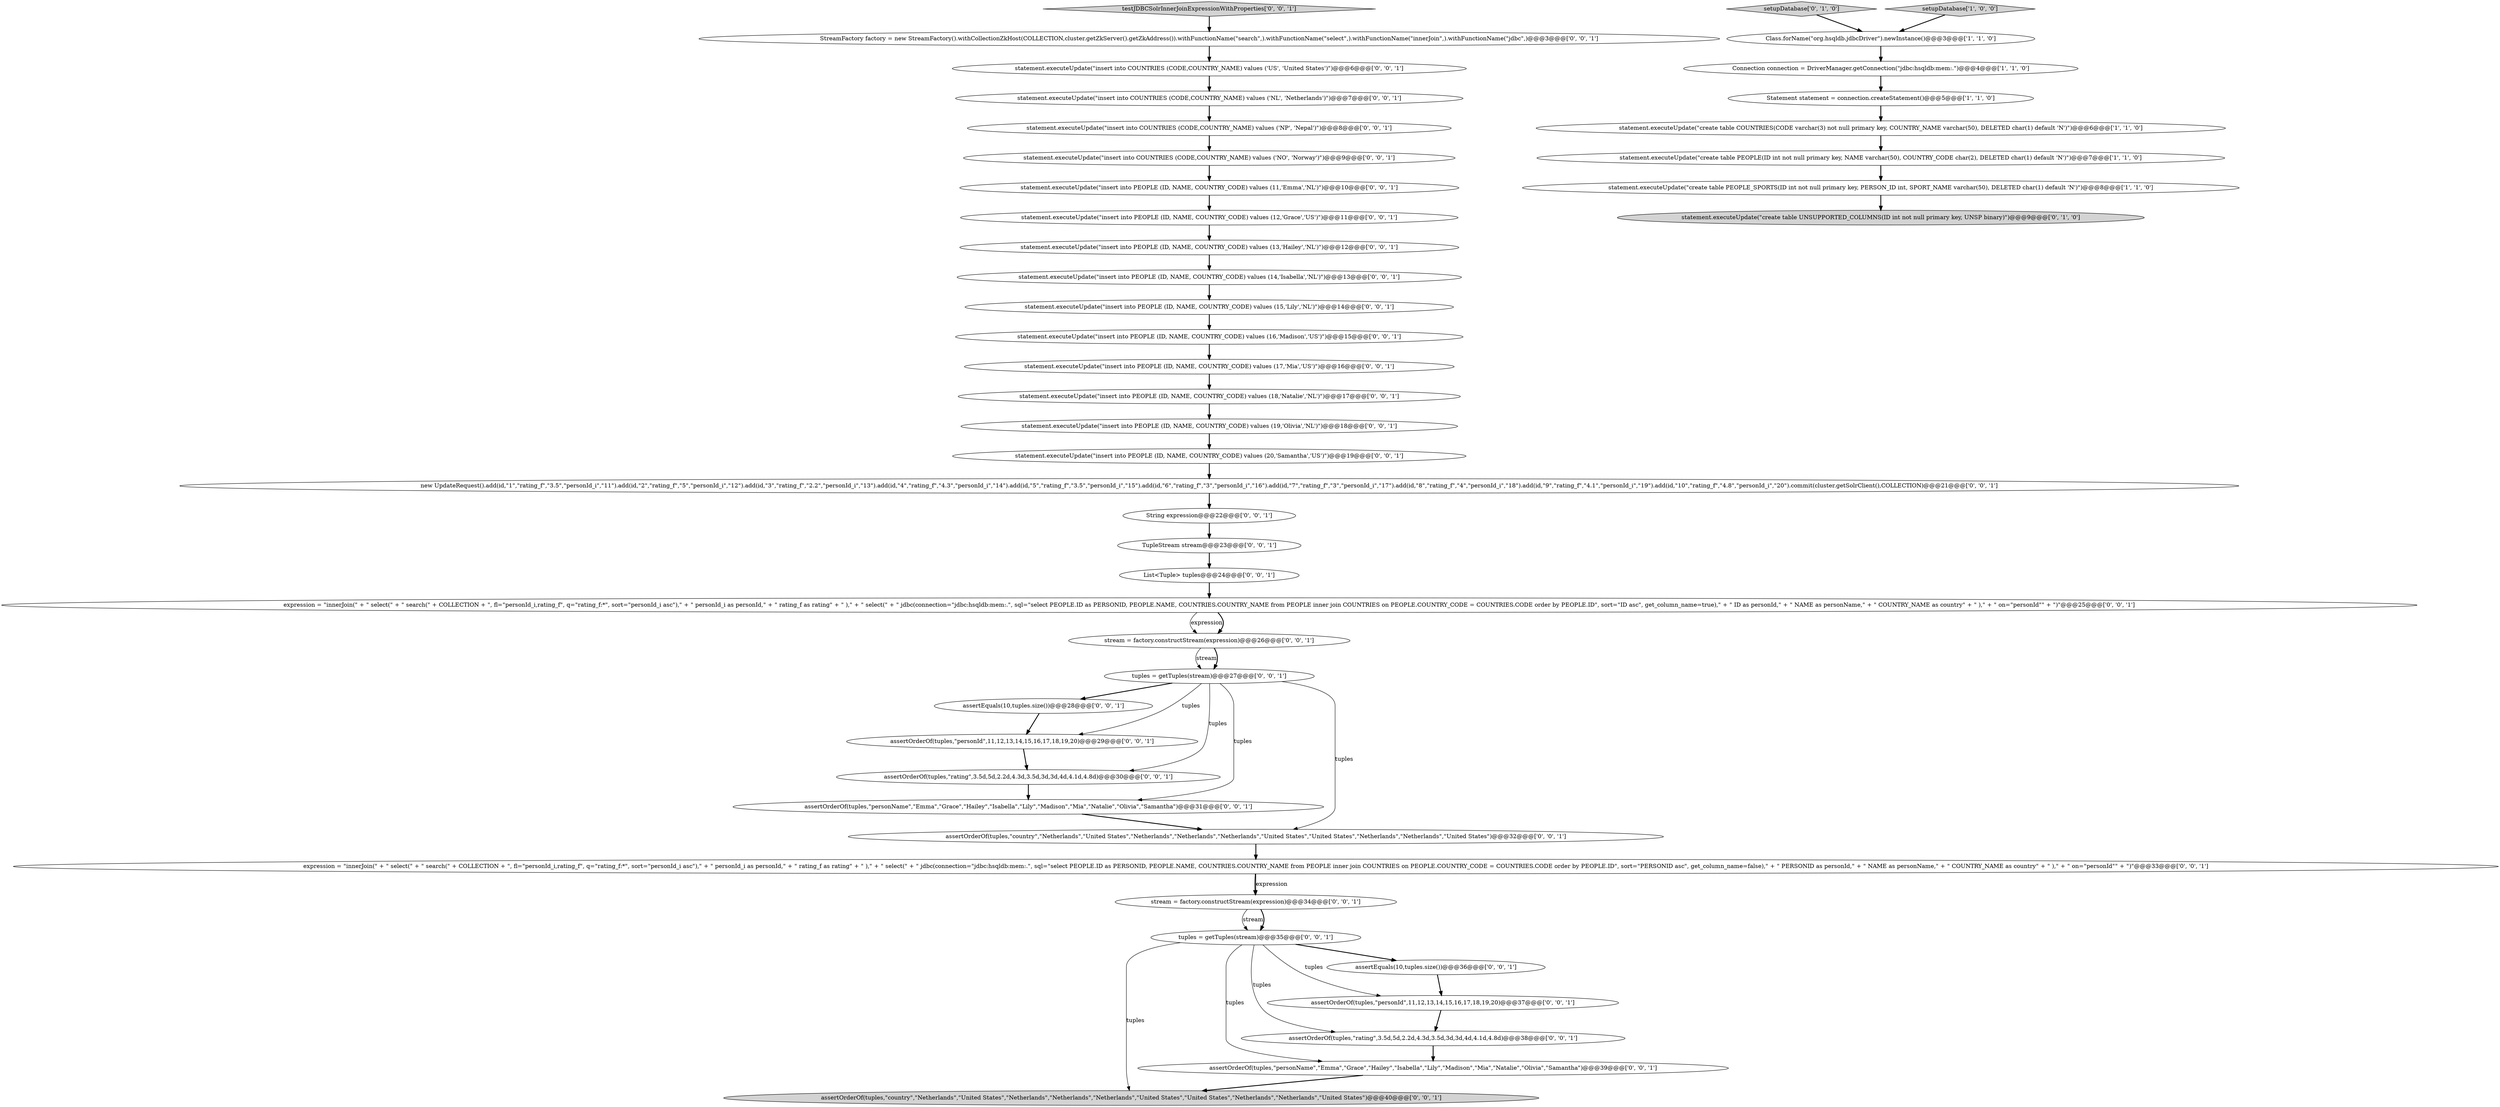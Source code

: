 digraph {
20 [style = filled, label = "assertOrderOf(tuples,\"personId\",11,12,13,14,15,16,17,18,19,20)@@@29@@@['0', '0', '1']", fillcolor = white, shape = ellipse image = "AAA0AAABBB3BBB"];
18 [style = filled, label = "String expression@@@22@@@['0', '0', '1']", fillcolor = white, shape = ellipse image = "AAA0AAABBB3BBB"];
13 [style = filled, label = "assertEquals(10,tuples.size())@@@28@@@['0', '0', '1']", fillcolor = white, shape = ellipse image = "AAA0AAABBB3BBB"];
5 [style = filled, label = "statement.executeUpdate(\"create table COUNTRIES(CODE varchar(3) not null primary key, COUNTRY_NAME varchar(50), DELETED char(1) default 'N')\")@@@6@@@['1', '1', '0']", fillcolor = white, shape = ellipse image = "AAA0AAABBB1BBB"];
11 [style = filled, label = "stream = factory.constructStream(expression)@@@26@@@['0', '0', '1']", fillcolor = white, shape = ellipse image = "AAA0AAABBB3BBB"];
12 [style = filled, label = "assertOrderOf(tuples,\"country\",\"Netherlands\",\"United States\",\"Netherlands\",\"Netherlands\",\"Netherlands\",\"United States\",\"United States\",\"Netherlands\",\"Netherlands\",\"United States\")@@@40@@@['0', '0', '1']", fillcolor = lightgray, shape = ellipse image = "AAA0AAABBB3BBB"];
40 [style = filled, label = "statement.executeUpdate(\"insert into PEOPLE (ID, NAME, COUNTRY_CODE) values (15,'Lily','NL')\")@@@14@@@['0', '0', '1']", fillcolor = white, shape = ellipse image = "AAA0AAABBB3BBB"];
28 [style = filled, label = "assertOrderOf(tuples,\"personName\",\"Emma\",\"Grace\",\"Hailey\",\"Isabella\",\"Lily\",\"Madison\",\"Mia\",\"Natalie\",\"Olivia\",\"Samantha\")@@@31@@@['0', '0', '1']", fillcolor = white, shape = ellipse image = "AAA0AAABBB3BBB"];
41 [style = filled, label = "statement.executeUpdate(\"insert into PEOPLE (ID, NAME, COUNTRY_CODE) values (16,'Madison','US')\")@@@15@@@['0', '0', '1']", fillcolor = white, shape = ellipse image = "AAA0AAABBB3BBB"];
42 [style = filled, label = "stream = factory.constructStream(expression)@@@34@@@['0', '0', '1']", fillcolor = white, shape = ellipse image = "AAA0AAABBB3BBB"];
30 [style = filled, label = "StreamFactory factory = new StreamFactory().withCollectionZkHost(COLLECTION,cluster.getZkServer().getZkAddress()).withFunctionName(\"search\",).withFunctionName(\"select\",).withFunctionName(\"innerJoin\",).withFunctionName(\"jdbc\",)@@@3@@@['0', '0', '1']", fillcolor = white, shape = ellipse image = "AAA0AAABBB3BBB"];
25 [style = filled, label = "assertEquals(10,tuples.size())@@@36@@@['0', '0', '1']", fillcolor = white, shape = ellipse image = "AAA0AAABBB3BBB"];
8 [style = filled, label = "setupDatabase['0', '1', '0']", fillcolor = lightgray, shape = diamond image = "AAA0AAABBB2BBB"];
44 [style = filled, label = "testJDBCSolrInnerJoinExpressionWithProperties['0', '0', '1']", fillcolor = lightgray, shape = diamond image = "AAA0AAABBB3BBB"];
2 [style = filled, label = "Connection connection = DriverManager.getConnection(\"jdbc:hsqldb:mem:.\")@@@4@@@['1', '1', '0']", fillcolor = white, shape = ellipse image = "AAA0AAABBB1BBB"];
16 [style = filled, label = "new UpdateRequest().add(id,\"1\",\"rating_f\",\"3.5\",\"personId_i\",\"11\").add(id,\"2\",\"rating_f\",\"5\",\"personId_i\",\"12\").add(id,\"3\",\"rating_f\",\"2.2\",\"personId_i\",\"13\").add(id,\"4\",\"rating_f\",\"4.3\",\"personId_i\",\"14\").add(id,\"5\",\"rating_f\",\"3.5\",\"personId_i\",\"15\").add(id,\"6\",\"rating_f\",\"3\",\"personId_i\",\"16\").add(id,\"7\",\"rating_f\",\"3\",\"personId_i\",\"17\").add(id,\"8\",\"rating_f\",\"4\",\"personId_i\",\"18\").add(id,\"9\",\"rating_f\",\"4.1\",\"personId_i\",\"19\").add(id,\"10\",\"rating_f\",\"4.8\",\"personId_i\",\"20\").commit(cluster.getSolrClient(),COLLECTION)@@@21@@@['0', '0', '1']", fillcolor = white, shape = ellipse image = "AAA0AAABBB3BBB"];
32 [style = filled, label = "statement.executeUpdate(\"insert into PEOPLE (ID, NAME, COUNTRY_CODE) values (13,'Hailey','NL')\")@@@12@@@['0', '0', '1']", fillcolor = white, shape = ellipse image = "AAA0AAABBB3BBB"];
33 [style = filled, label = "statement.executeUpdate(\"insert into COUNTRIES (CODE,COUNTRY_NAME) values ('NO', 'Norway')\")@@@9@@@['0', '0', '1']", fillcolor = white, shape = ellipse image = "AAA0AAABBB3BBB"];
34 [style = filled, label = "statement.executeUpdate(\"insert into PEOPLE (ID, NAME, COUNTRY_CODE) values (19,'Olivia','NL')\")@@@18@@@['0', '0', '1']", fillcolor = white, shape = ellipse image = "AAA0AAABBB3BBB"];
3 [style = filled, label = "Statement statement = connection.createStatement()@@@5@@@['1', '1', '0']", fillcolor = white, shape = ellipse image = "AAA0AAABBB1BBB"];
1 [style = filled, label = "setupDatabase['1', '0', '0']", fillcolor = lightgray, shape = diamond image = "AAA0AAABBB1BBB"];
35 [style = filled, label = "tuples = getTuples(stream)@@@35@@@['0', '0', '1']", fillcolor = white, shape = ellipse image = "AAA0AAABBB3BBB"];
24 [style = filled, label = "statement.executeUpdate(\"insert into COUNTRIES (CODE,COUNTRY_NAME) values ('NP', 'Nepal')\")@@@8@@@['0', '0', '1']", fillcolor = white, shape = ellipse image = "AAA0AAABBB3BBB"];
9 [style = filled, label = "statement.executeUpdate(\"insert into COUNTRIES (CODE,COUNTRY_NAME) values ('NL', 'Netherlands')\")@@@7@@@['0', '0', '1']", fillcolor = white, shape = ellipse image = "AAA0AAABBB3BBB"];
43 [style = filled, label = "assertOrderOf(tuples,\"country\",\"Netherlands\",\"United States\",\"Netherlands\",\"Netherlands\",\"Netherlands\",\"United States\",\"United States\",\"Netherlands\",\"Netherlands\",\"United States\")@@@32@@@['0', '0', '1']", fillcolor = white, shape = ellipse image = "AAA0AAABBB3BBB"];
22 [style = filled, label = "assertOrderOf(tuples,\"rating\",3.5d,5d,2.2d,4.3d,3.5d,3d,3d,4d,4.1d,4.8d)@@@38@@@['0', '0', '1']", fillcolor = white, shape = ellipse image = "AAA0AAABBB3BBB"];
21 [style = filled, label = "assertOrderOf(tuples,\"rating\",3.5d,5d,2.2d,4.3d,3.5d,3d,3d,4d,4.1d,4.8d)@@@30@@@['0', '0', '1']", fillcolor = white, shape = ellipse image = "AAA0AAABBB3BBB"];
10 [style = filled, label = "statement.executeUpdate(\"insert into PEOPLE (ID, NAME, COUNTRY_CODE) values (12,'Grace','US')\")@@@11@@@['0', '0', '1']", fillcolor = white, shape = ellipse image = "AAA0AAABBB3BBB"];
39 [style = filled, label = "statement.executeUpdate(\"insert into COUNTRIES (CODE,COUNTRY_NAME) values ('US', 'United States')\")@@@6@@@['0', '0', '1']", fillcolor = white, shape = ellipse image = "AAA0AAABBB3BBB"];
7 [style = filled, label = "statement.executeUpdate(\"create table UNSUPPORTED_COLUMNS(ID int not null primary key, UNSP binary)\")@@@9@@@['0', '1', '0']", fillcolor = lightgray, shape = ellipse image = "AAA1AAABBB2BBB"];
38 [style = filled, label = "tuples = getTuples(stream)@@@27@@@['0', '0', '1']", fillcolor = white, shape = ellipse image = "AAA0AAABBB3BBB"];
6 [style = filled, label = "statement.executeUpdate(\"create table PEOPLE(ID int not null primary key, NAME varchar(50), COUNTRY_CODE char(2), DELETED char(1) default 'N')\")@@@7@@@['1', '1', '0']", fillcolor = white, shape = ellipse image = "AAA0AAABBB1BBB"];
27 [style = filled, label = "assertOrderOf(tuples,\"personName\",\"Emma\",\"Grace\",\"Hailey\",\"Isabella\",\"Lily\",\"Madison\",\"Mia\",\"Natalie\",\"Olivia\",\"Samantha\")@@@39@@@['0', '0', '1']", fillcolor = white, shape = ellipse image = "AAA0AAABBB3BBB"];
26 [style = filled, label = "statement.executeUpdate(\"insert into PEOPLE (ID, NAME, COUNTRY_CODE) values (14,'Isabella','NL')\")@@@13@@@['0', '0', '1']", fillcolor = white, shape = ellipse image = "AAA0AAABBB3BBB"];
36 [style = filled, label = "statement.executeUpdate(\"insert into PEOPLE (ID, NAME, COUNTRY_CODE) values (11,'Emma','NL')\")@@@10@@@['0', '0', '1']", fillcolor = white, shape = ellipse image = "AAA0AAABBB3BBB"];
19 [style = filled, label = "List<Tuple> tuples@@@24@@@['0', '0', '1']", fillcolor = white, shape = ellipse image = "AAA0AAABBB3BBB"];
29 [style = filled, label = "expression = \"innerJoin(\" + \" select(\" + \" search(\" + COLLECTION + \", fl=\"personId_i,rating_f\", q=\"rating_f:*\", sort=\"personId_i asc\"),\" + \" personId_i as personId,\" + \" rating_f as rating\" + \" ),\" + \" select(\" + \" jdbc(connection=\"jdbc:hsqldb:mem:.\", sql=\"select PEOPLE.ID as PERSONID, PEOPLE.NAME, COUNTRIES.COUNTRY_NAME from PEOPLE inner join COUNTRIES on PEOPLE.COUNTRY_CODE = COUNTRIES.CODE order by PEOPLE.ID\", sort=\"ID asc\", get_column_name=true),\" + \" ID as personId,\" + \" NAME as personName,\" + \" COUNTRY_NAME as country\" + \" ),\" + \" on=\"personId\"\" + \")\"@@@25@@@['0', '0', '1']", fillcolor = white, shape = ellipse image = "AAA0AAABBB3BBB"];
4 [style = filled, label = "statement.executeUpdate(\"create table PEOPLE_SPORTS(ID int not null primary key, PERSON_ID int, SPORT_NAME varchar(50), DELETED char(1) default 'N')\")@@@8@@@['1', '1', '0']", fillcolor = white, shape = ellipse image = "AAA0AAABBB1BBB"];
14 [style = filled, label = "assertOrderOf(tuples,\"personId\",11,12,13,14,15,16,17,18,19,20)@@@37@@@['0', '0', '1']", fillcolor = white, shape = ellipse image = "AAA0AAABBB3BBB"];
17 [style = filled, label = "TupleStream stream@@@23@@@['0', '0', '1']", fillcolor = white, shape = ellipse image = "AAA0AAABBB3BBB"];
23 [style = filled, label = "expression = \"innerJoin(\" + \" select(\" + \" search(\" + COLLECTION + \", fl=\"personId_i,rating_f\", q=\"rating_f:*\", sort=\"personId_i asc\"),\" + \" personId_i as personId,\" + \" rating_f as rating\" + \" ),\" + \" select(\" + \" jdbc(connection=\"jdbc:hsqldb:mem:.\", sql=\"select PEOPLE.ID as PERSONID, PEOPLE.NAME, COUNTRIES.COUNTRY_NAME from PEOPLE inner join COUNTRIES on PEOPLE.COUNTRY_CODE = COUNTRIES.CODE order by PEOPLE.ID\", sort=\"PERSONID asc\", get_column_name=false),\" + \" PERSONID as personId,\" + \" NAME as personName,\" + \" COUNTRY_NAME as country\" + \" ),\" + \" on=\"personId\"\" + \")\"@@@33@@@['0', '0', '1']", fillcolor = white, shape = ellipse image = "AAA0AAABBB3BBB"];
15 [style = filled, label = "statement.executeUpdate(\"insert into PEOPLE (ID, NAME, COUNTRY_CODE) values (20,'Samantha','US')\")@@@19@@@['0', '0', '1']", fillcolor = white, shape = ellipse image = "AAA0AAABBB3BBB"];
0 [style = filled, label = "Class.forName(\"org.hsqldb.jdbcDriver\").newInstance()@@@3@@@['1', '1', '0']", fillcolor = white, shape = ellipse image = "AAA0AAABBB1BBB"];
31 [style = filled, label = "statement.executeUpdate(\"insert into PEOPLE (ID, NAME, COUNTRY_CODE) values (18,'Natalie','NL')\")@@@17@@@['0', '0', '1']", fillcolor = white, shape = ellipse image = "AAA0AAABBB3BBB"];
37 [style = filled, label = "statement.executeUpdate(\"insert into PEOPLE (ID, NAME, COUNTRY_CODE) values (17,'Mia','US')\")@@@16@@@['0', '0', '1']", fillcolor = white, shape = ellipse image = "AAA0AAABBB3BBB"];
35->22 [style = solid, label="tuples"];
34->15 [style = bold, label=""];
10->32 [style = bold, label=""];
35->12 [style = solid, label="tuples"];
4->7 [style = bold, label=""];
6->4 [style = bold, label=""];
27->12 [style = bold, label=""];
37->31 [style = bold, label=""];
24->33 [style = bold, label=""];
41->37 [style = bold, label=""];
8->0 [style = bold, label=""];
16->18 [style = bold, label=""];
35->27 [style = solid, label="tuples"];
17->19 [style = bold, label=""];
22->27 [style = bold, label=""];
36->10 [style = bold, label=""];
25->14 [style = bold, label=""];
11->38 [style = solid, label="stream"];
38->21 [style = solid, label="tuples"];
42->35 [style = solid, label="stream"];
38->28 [style = solid, label="tuples"];
3->5 [style = bold, label=""];
11->38 [style = bold, label=""];
38->13 [style = bold, label=""];
2->3 [style = bold, label=""];
32->26 [style = bold, label=""];
20->21 [style = bold, label=""];
9->24 [style = bold, label=""];
28->43 [style = bold, label=""];
19->29 [style = bold, label=""];
23->42 [style = bold, label=""];
40->41 [style = bold, label=""];
23->42 [style = solid, label="expression"];
26->40 [style = bold, label=""];
44->30 [style = bold, label=""];
43->23 [style = bold, label=""];
39->9 [style = bold, label=""];
15->16 [style = bold, label=""];
35->14 [style = solid, label="tuples"];
35->25 [style = bold, label=""];
38->20 [style = solid, label="tuples"];
18->17 [style = bold, label=""];
38->43 [style = solid, label="tuples"];
42->35 [style = bold, label=""];
0->2 [style = bold, label=""];
13->20 [style = bold, label=""];
29->11 [style = solid, label="expression"];
33->36 [style = bold, label=""];
31->34 [style = bold, label=""];
21->28 [style = bold, label=""];
5->6 [style = bold, label=""];
29->11 [style = bold, label=""];
1->0 [style = bold, label=""];
14->22 [style = bold, label=""];
30->39 [style = bold, label=""];
}
